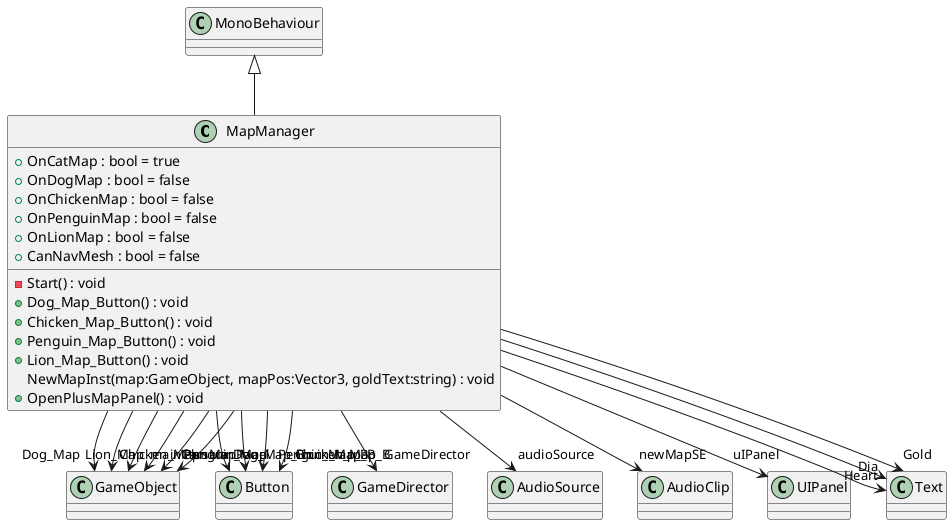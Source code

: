 @startuml
class MapManager {
    + OnCatMap : bool = true
    + OnDogMap : bool = false
    + OnChickenMap : bool = false
    + OnPenguinMap : bool = false
    + OnLionMap : bool = false
    + CanNavMesh : bool = false
    - Start() : void
    + Dog_Map_Button() : void
    + Chicken_Map_Button() : void
    + Penguin_Map_Button() : void
    + Lion_Map_Button() : void
    NewMapInst(map:GameObject, mapPos:Vector3, goldText:string) : void
    + OpenPlusMapPanel() : void
}
MonoBehaviour <|-- MapManager
MapManager --> "Dog_Map" GameObject
MapManager --> "Chicken_Map" GameObject
MapManager --> "Penguin_Map" GameObject
MapManager --> "Lion_Map" GameObject
MapManager --> "PlusMapPanel" GameObject
MapManager --> "Dog_Map_B" Button
MapManager --> "Chicken_Map_B" Button
MapManager --> "Penguin_Map_B" Button
MapManager --> "Lion_Map_B" Button
MapManager --> "GameDirector" GameDirector
MapManager --> "audioSource" AudioSource
MapManager --> "newMapSE" AudioClip
MapManager --> "mainCamera" GameObject
MapManager --> "uIPanel" UIPanel
MapManager --> "Heart" Text
MapManager --> "Dia" Text
MapManager --> "Gold" Text
@enduml
